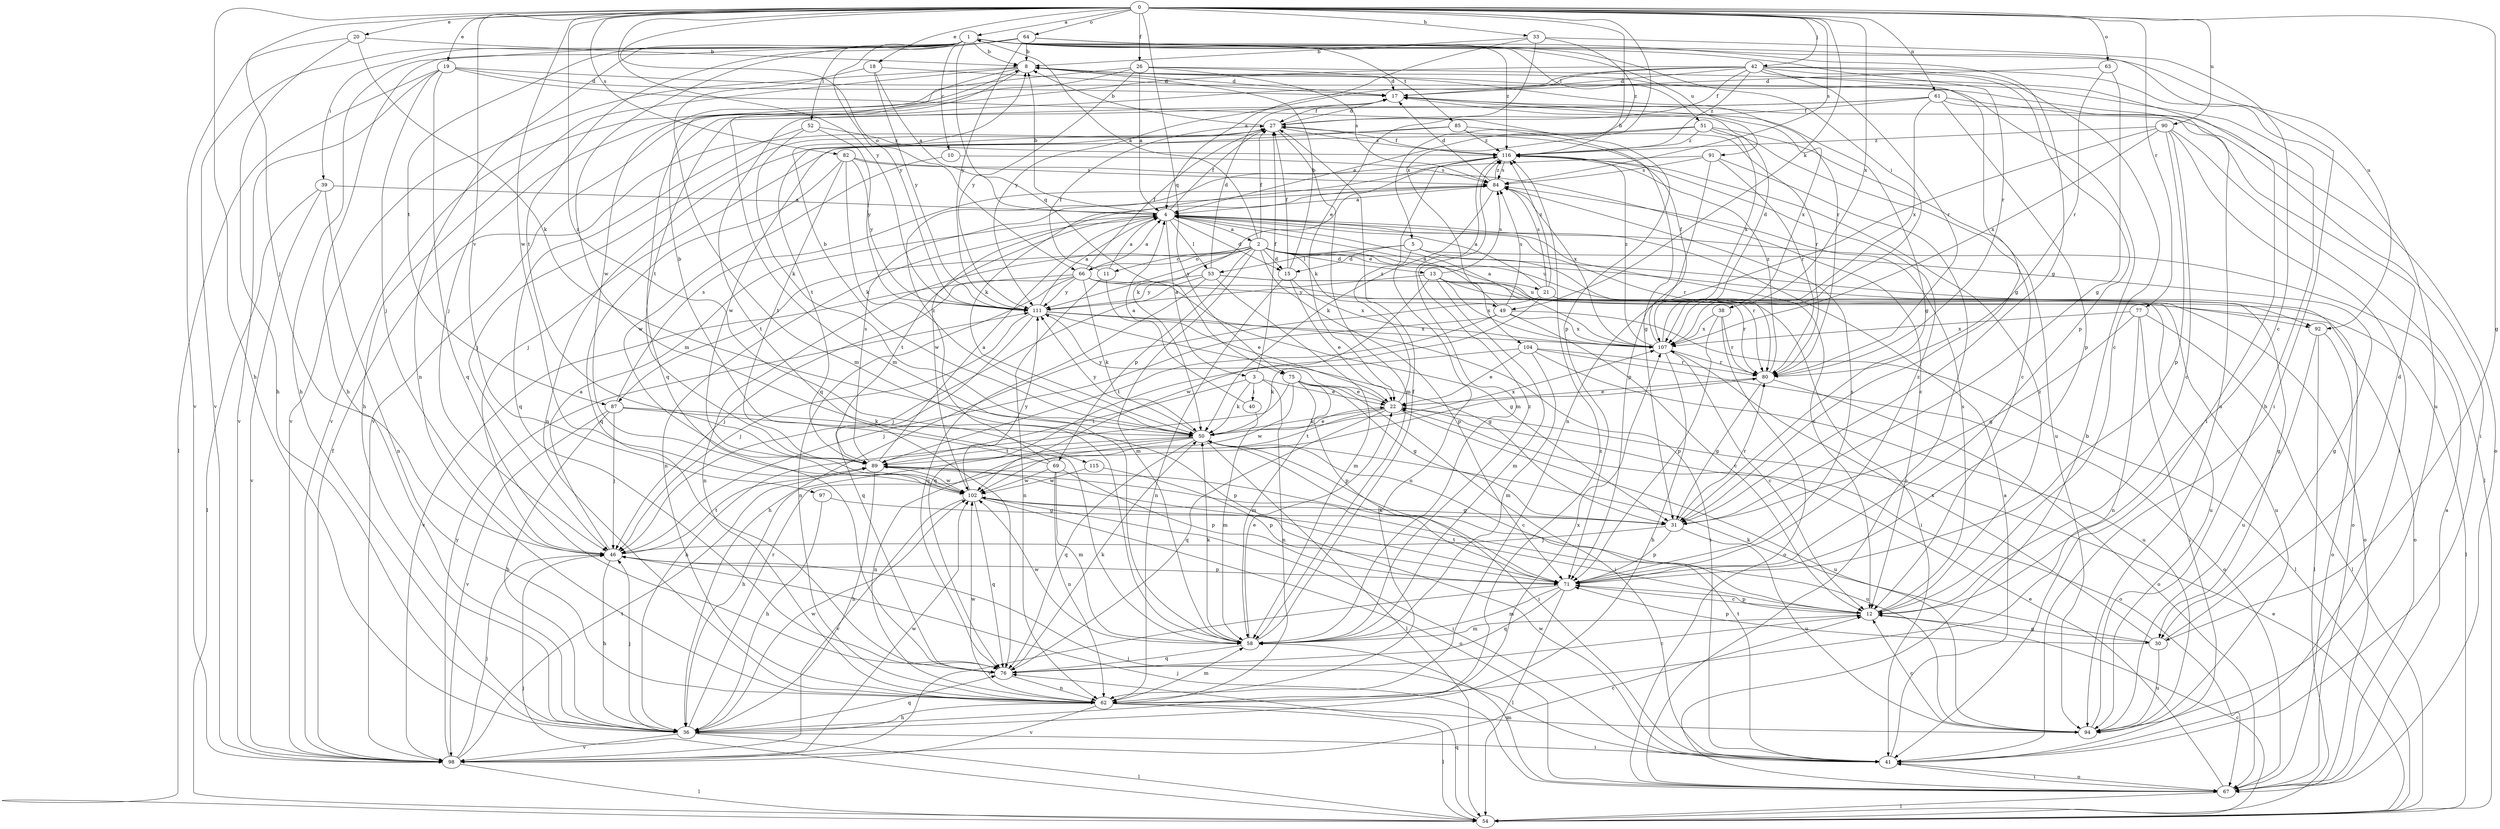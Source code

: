 strict digraph  {
0;
1;
2;
3;
4;
5;
8;
10;
11;
12;
13;
15;
17;
18;
19;
20;
21;
22;
26;
27;
30;
31;
33;
36;
38;
39;
40;
41;
42;
46;
49;
50;
51;
52;
53;
54;
58;
61;
62;
63;
64;
66;
67;
69;
71;
75;
76;
77;
80;
82;
84;
85;
87;
89;
90;
91;
92;
94;
97;
98;
102;
104;
107;
111;
115;
116;
0 -> 1  [label=a];
0 -> 5  [label=b];
0 -> 18  [label=e];
0 -> 19  [label=e];
0 -> 20  [label=e];
0 -> 26  [label=f];
0 -> 30  [label=g];
0 -> 33  [label=h];
0 -> 36  [label=h];
0 -> 42  [label=j];
0 -> 46  [label=j];
0 -> 49  [label=k];
0 -> 61  [label=n];
0 -> 63  [label=o];
0 -> 64  [label=o];
0 -> 66  [label=o];
0 -> 75  [label=q];
0 -> 77  [label=r];
0 -> 82  [label=s];
0 -> 84  [label=s];
0 -> 90  [label=u];
0 -> 97  [label=v];
0 -> 102  [label=w];
0 -> 104  [label=x];
0 -> 107  [label=x];
0 -> 111  [label=y];
0 -> 115  [label=z];
1 -> 8  [label=b];
1 -> 10  [label=c];
1 -> 36  [label=h];
1 -> 38  [label=i];
1 -> 39  [label=i];
1 -> 51  [label=l];
1 -> 52  [label=l];
1 -> 58  [label=m];
1 -> 62  [label=n];
1 -> 75  [label=q];
1 -> 80  [label=r];
1 -> 85  [label=t];
1 -> 87  [label=t];
1 -> 91  [label=u];
1 -> 92  [label=u];
1 -> 98  [label=v];
1 -> 111  [label=y];
1 -> 116  [label=z];
2 -> 1  [label=a];
2 -> 11  [label=c];
2 -> 13  [label=d];
2 -> 15  [label=d];
2 -> 21  [label=e];
2 -> 27  [label=f];
2 -> 30  [label=g];
2 -> 49  [label=k];
2 -> 58  [label=m];
2 -> 62  [label=n];
2 -> 66  [label=o];
2 -> 67  [label=o];
2 -> 69  [label=p];
2 -> 71  [label=p];
2 -> 87  [label=t];
2 -> 92  [label=u];
2 -> 111  [label=y];
3 -> 22  [label=e];
3 -> 27  [label=f];
3 -> 40  [label=i];
3 -> 50  [label=k];
3 -> 62  [label=n];
3 -> 89  [label=t];
4 -> 2  [label=a];
4 -> 3  [label=a];
4 -> 8  [label=b];
4 -> 12  [label=c];
4 -> 15  [label=d];
4 -> 27  [label=f];
4 -> 53  [label=l];
4 -> 62  [label=n];
4 -> 80  [label=r];
4 -> 89  [label=t];
5 -> 15  [label=d];
5 -> 30  [label=g];
5 -> 53  [label=l];
5 -> 62  [label=n];
5 -> 80  [label=r];
8 -> 17  [label=d];
8 -> 36  [label=h];
8 -> 58  [label=m];
8 -> 80  [label=r];
8 -> 98  [label=v];
8 -> 102  [label=w];
10 -> 84  [label=s];
10 -> 102  [label=w];
11 -> 4  [label=a];
11 -> 22  [label=e];
11 -> 27  [label=f];
11 -> 62  [label=n];
12 -> 30  [label=g];
12 -> 58  [label=m];
12 -> 71  [label=p];
12 -> 84  [label=s];
12 -> 89  [label=t];
12 -> 116  [label=z];
13 -> 58  [label=m];
13 -> 84  [label=s];
13 -> 92  [label=u];
13 -> 94  [label=u];
13 -> 102  [label=w];
13 -> 107  [label=x];
13 -> 111  [label=y];
15 -> 8  [label=b];
15 -> 22  [label=e];
15 -> 27  [label=f];
15 -> 62  [label=n];
15 -> 107  [label=x];
17 -> 27  [label=f];
17 -> 31  [label=g];
17 -> 107  [label=x];
18 -> 4  [label=a];
18 -> 17  [label=d];
18 -> 58  [label=m];
18 -> 111  [label=y];
19 -> 17  [label=d];
19 -> 46  [label=j];
19 -> 54  [label=l];
19 -> 71  [label=p];
19 -> 76  [label=q];
19 -> 94  [label=u];
19 -> 98  [label=v];
20 -> 8  [label=b];
20 -> 36  [label=h];
20 -> 50  [label=k];
20 -> 98  [label=v];
21 -> 4  [label=a];
21 -> 36  [label=h];
21 -> 67  [label=o];
21 -> 76  [label=q];
21 -> 84  [label=s];
21 -> 94  [label=u];
21 -> 116  [label=z];
22 -> 50  [label=k];
22 -> 67  [label=o];
22 -> 76  [label=q];
22 -> 89  [label=t];
22 -> 94  [label=u];
22 -> 111  [label=y];
22 -> 116  [label=z];
26 -> 4  [label=a];
26 -> 17  [label=d];
26 -> 41  [label=i];
26 -> 46  [label=j];
26 -> 84  [label=s];
26 -> 98  [label=v];
26 -> 111  [label=y];
27 -> 8  [label=b];
27 -> 17  [label=d];
27 -> 46  [label=j];
27 -> 58  [label=m];
27 -> 89  [label=t];
27 -> 116  [label=z];
30 -> 17  [label=d];
30 -> 50  [label=k];
30 -> 71  [label=p];
30 -> 94  [label=u];
30 -> 107  [label=x];
31 -> 46  [label=j];
31 -> 71  [label=p];
31 -> 80  [label=r];
31 -> 94  [label=u];
33 -> 4  [label=a];
33 -> 8  [label=b];
33 -> 12  [label=c];
33 -> 22  [label=e];
33 -> 116  [label=z];
36 -> 41  [label=i];
36 -> 46  [label=j];
36 -> 54  [label=l];
36 -> 76  [label=q];
36 -> 80  [label=r];
36 -> 98  [label=v];
36 -> 102  [label=w];
36 -> 116  [label=z];
38 -> 67  [label=o];
38 -> 71  [label=p];
38 -> 80  [label=r];
38 -> 107  [label=x];
39 -> 4  [label=a];
39 -> 54  [label=l];
39 -> 62  [label=n];
39 -> 98  [label=v];
40 -> 4  [label=a];
40 -> 58  [label=m];
41 -> 4  [label=a];
41 -> 46  [label=j];
41 -> 67  [label=o];
41 -> 89  [label=t];
41 -> 102  [label=w];
42 -> 12  [label=c];
42 -> 17  [label=d];
42 -> 27  [label=f];
42 -> 31  [label=g];
42 -> 71  [label=p];
42 -> 76  [label=q];
42 -> 80  [label=r];
42 -> 94  [label=u];
42 -> 98  [label=v];
42 -> 111  [label=y];
42 -> 116  [label=z];
46 -> 4  [label=a];
46 -> 36  [label=h];
46 -> 71  [label=p];
46 -> 89  [label=t];
49 -> 4  [label=a];
49 -> 12  [label=c];
49 -> 46  [label=j];
49 -> 54  [label=l];
49 -> 84  [label=s];
49 -> 89  [label=t];
49 -> 107  [label=x];
50 -> 8  [label=b];
50 -> 12  [label=c];
50 -> 22  [label=e];
50 -> 36  [label=h];
50 -> 41  [label=i];
50 -> 54  [label=l];
50 -> 62  [label=n];
50 -> 76  [label=q];
50 -> 89  [label=t];
50 -> 107  [label=x];
50 -> 111  [label=y];
51 -> 4  [label=a];
51 -> 12  [label=c];
51 -> 46  [label=j];
51 -> 94  [label=u];
51 -> 107  [label=x];
51 -> 116  [label=z];
52 -> 50  [label=k];
52 -> 76  [label=q];
52 -> 111  [label=y];
52 -> 116  [label=z];
53 -> 17  [label=d];
53 -> 46  [label=j];
53 -> 54  [label=l];
53 -> 58  [label=m];
53 -> 67  [label=o];
53 -> 76  [label=q];
53 -> 111  [label=y];
54 -> 12  [label=c];
54 -> 22  [label=e];
54 -> 46  [label=j];
54 -> 76  [label=q];
58 -> 22  [label=e];
58 -> 27  [label=f];
58 -> 50  [label=k];
58 -> 76  [label=q];
58 -> 102  [label=w];
58 -> 116  [label=z];
61 -> 27  [label=f];
61 -> 41  [label=i];
61 -> 67  [label=o];
61 -> 71  [label=p];
61 -> 76  [label=q];
61 -> 89  [label=t];
61 -> 107  [label=x];
62 -> 36  [label=h];
62 -> 54  [label=l];
62 -> 58  [label=m];
62 -> 94  [label=u];
62 -> 98  [label=v];
62 -> 102  [label=w];
62 -> 107  [label=x];
63 -> 17  [label=d];
63 -> 31  [label=g];
63 -> 80  [label=r];
64 -> 8  [label=b];
64 -> 31  [label=g];
64 -> 36  [label=h];
64 -> 41  [label=i];
64 -> 89  [label=t];
64 -> 111  [label=y];
66 -> 4  [label=a];
66 -> 27  [label=f];
66 -> 31  [label=g];
66 -> 41  [label=i];
66 -> 46  [label=j];
66 -> 50  [label=k];
66 -> 62  [label=n];
66 -> 80  [label=r];
66 -> 98  [label=v];
66 -> 111  [label=y];
67 -> 4  [label=a];
67 -> 8  [label=b];
67 -> 22  [label=e];
67 -> 41  [label=i];
67 -> 46  [label=j];
67 -> 54  [label=l];
67 -> 58  [label=m];
69 -> 8  [label=b];
69 -> 58  [label=m];
69 -> 62  [label=n];
69 -> 71  [label=p];
69 -> 102  [label=w];
69 -> 116  [label=z];
71 -> 12  [label=c];
71 -> 50  [label=k];
71 -> 54  [label=l];
71 -> 58  [label=m];
71 -> 76  [label=q];
71 -> 84  [label=s];
71 -> 98  [label=v];
71 -> 116  [label=z];
75 -> 22  [label=e];
75 -> 31  [label=g];
75 -> 36  [label=h];
75 -> 41  [label=i];
75 -> 58  [label=m];
75 -> 71  [label=p];
75 -> 102  [label=w];
76 -> 12  [label=c];
76 -> 50  [label=k];
76 -> 62  [label=n];
77 -> 31  [label=g];
77 -> 41  [label=i];
77 -> 54  [label=l];
77 -> 62  [label=n];
77 -> 107  [label=x];
80 -> 22  [label=e];
80 -> 31  [label=g];
80 -> 67  [label=o];
80 -> 116  [label=z];
82 -> 12  [label=c];
82 -> 50  [label=k];
82 -> 76  [label=q];
82 -> 84  [label=s];
82 -> 89  [label=t];
82 -> 111  [label=y];
84 -> 4  [label=a];
84 -> 17  [label=d];
84 -> 50  [label=k];
84 -> 102  [label=w];
84 -> 107  [label=x];
84 -> 116  [label=z];
85 -> 31  [label=g];
85 -> 62  [label=n];
85 -> 80  [label=r];
85 -> 102  [label=w];
85 -> 116  [label=z];
87 -> 36  [label=h];
87 -> 46  [label=j];
87 -> 50  [label=k];
87 -> 71  [label=p];
87 -> 84  [label=s];
87 -> 98  [label=v];
89 -> 4  [label=a];
89 -> 36  [label=h];
89 -> 84  [label=s];
89 -> 94  [label=u];
89 -> 102  [label=w];
90 -> 12  [label=c];
90 -> 41  [label=i];
90 -> 54  [label=l];
90 -> 62  [label=n];
90 -> 71  [label=p];
90 -> 107  [label=x];
90 -> 116  [label=z];
91 -> 50  [label=k];
91 -> 67  [label=o];
91 -> 71  [label=p];
91 -> 80  [label=r];
91 -> 84  [label=s];
92 -> 54  [label=l];
92 -> 67  [label=o];
92 -> 94  [label=u];
94 -> 8  [label=b];
94 -> 12  [label=c];
97 -> 31  [label=g];
97 -> 36  [label=h];
98 -> 12  [label=c];
98 -> 27  [label=f];
98 -> 46  [label=j];
98 -> 54  [label=l];
98 -> 89  [label=t];
98 -> 102  [label=w];
98 -> 111  [label=y];
102 -> 31  [label=g];
102 -> 41  [label=i];
102 -> 67  [label=o];
102 -> 76  [label=q];
102 -> 98  [label=v];
102 -> 111  [label=y];
104 -> 22  [label=e];
104 -> 50  [label=k];
104 -> 58  [label=m];
104 -> 67  [label=o];
104 -> 80  [label=r];
104 -> 94  [label=u];
107 -> 4  [label=a];
107 -> 12  [label=c];
107 -> 17  [label=d];
107 -> 27  [label=f];
107 -> 36  [label=h];
107 -> 80  [label=r];
107 -> 116  [label=z];
111 -> 4  [label=a];
111 -> 31  [label=g];
111 -> 41  [label=i];
111 -> 46  [label=j];
111 -> 76  [label=q];
111 -> 107  [label=x];
115 -> 71  [label=p];
115 -> 102  [label=w];
116 -> 27  [label=f];
116 -> 50  [label=k];
116 -> 58  [label=m];
116 -> 84  [label=s];
}
